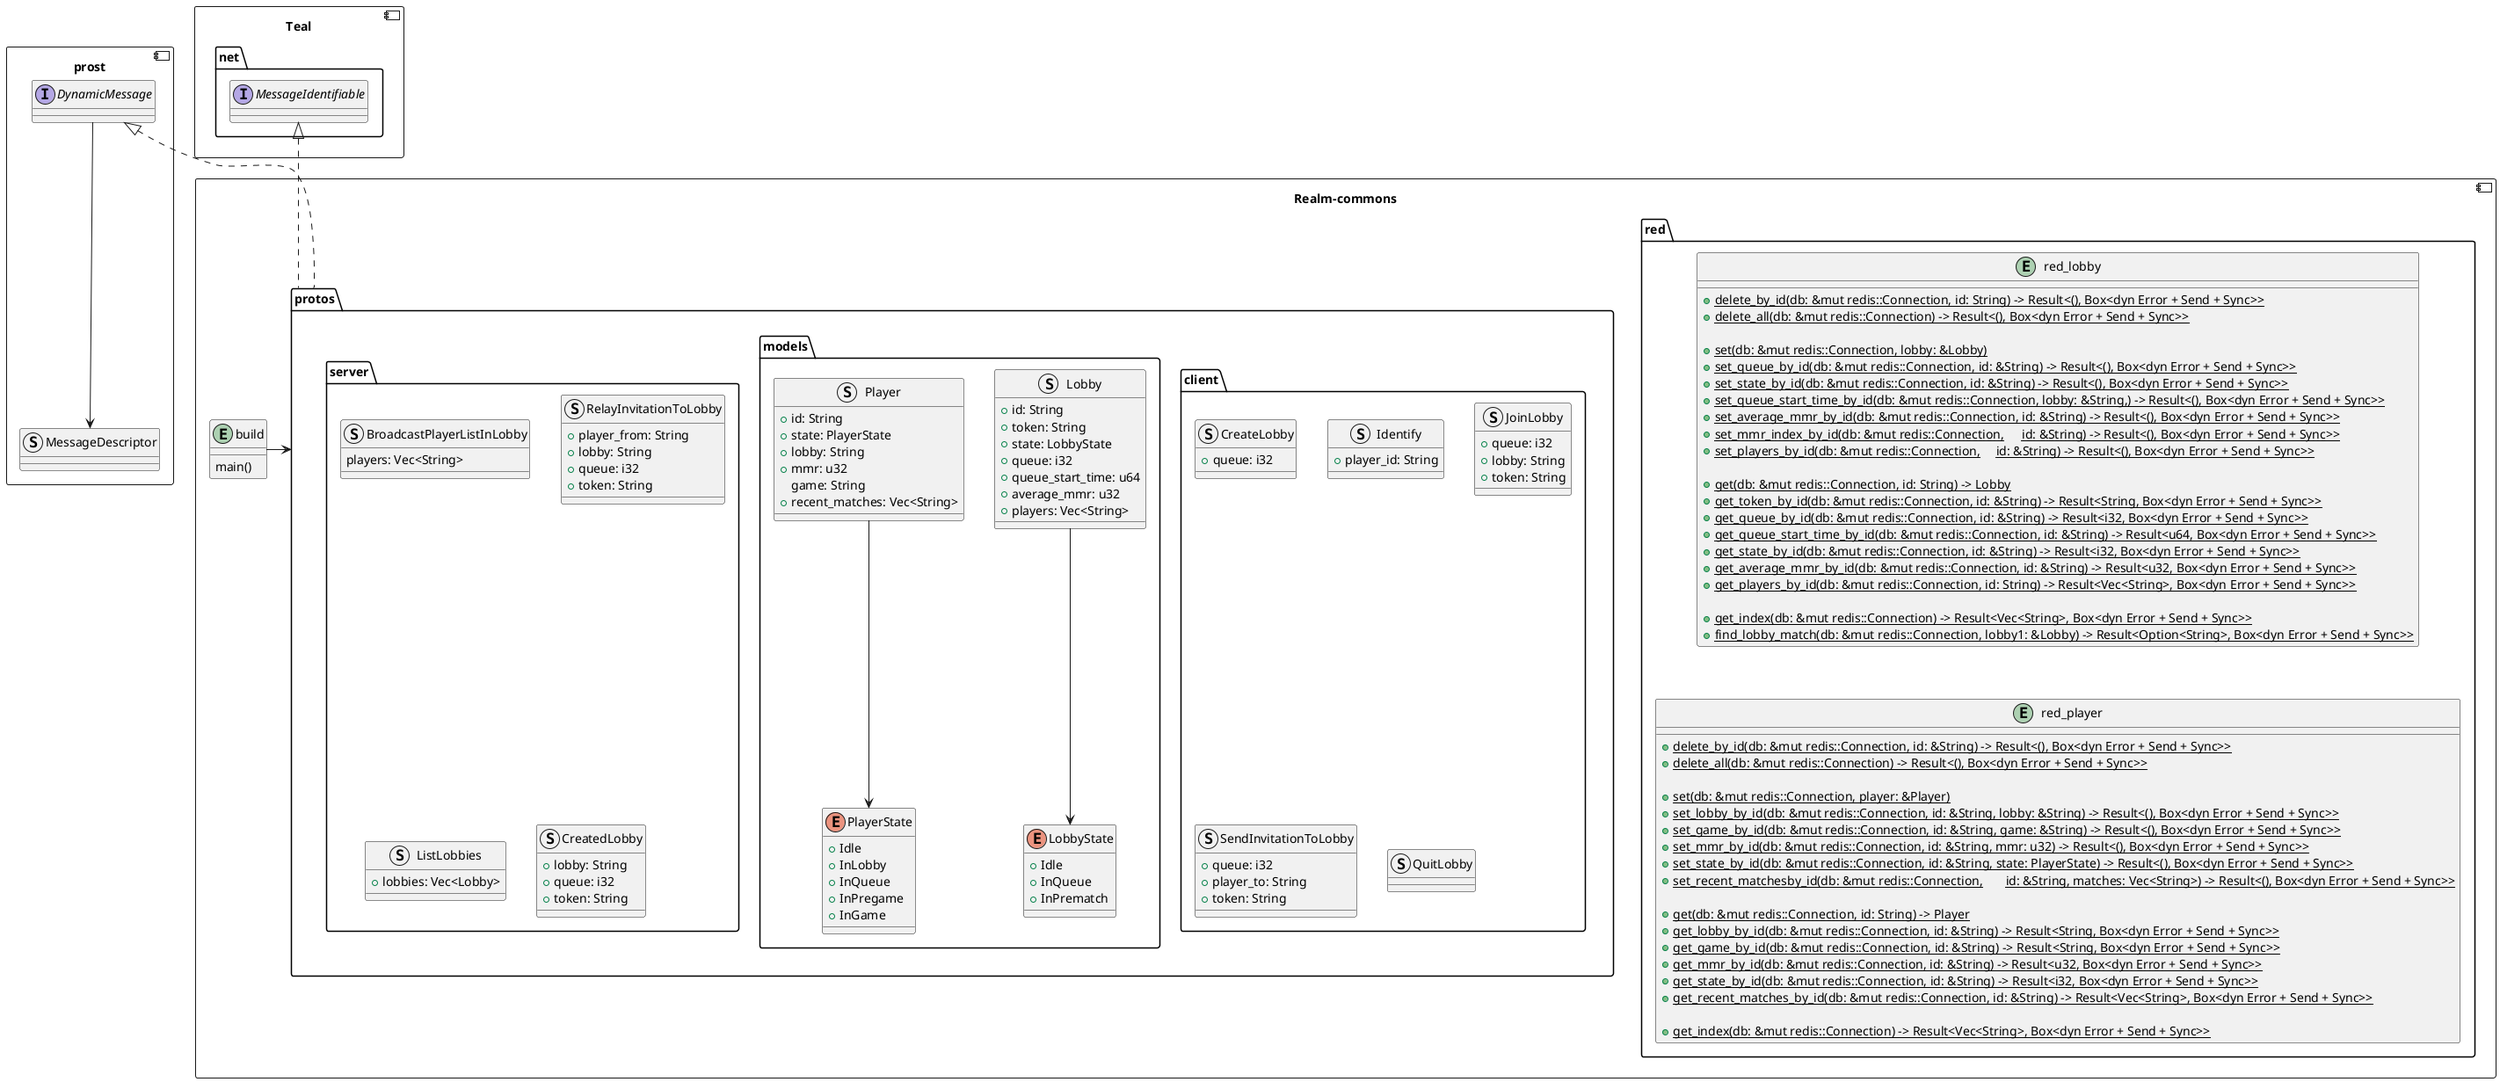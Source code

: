 @startuml Teal

component prost {
	interface "DynamicMessage" as p_dn {}
	struct "MessageDescriptor" as p_md {}
	p_dn --> p_md
}
component Teal {
	package net {
		interface "MessageIdentifiable" as mi
	}
}
component Realm-commons {
	entity build {
		main()
	}
	package red {
		entity red_lobby {
			{static} +delete_by_id(db: &mut redis::Connection, id: String) -> Result<(), Box<dyn Error + Send + Sync>>
			{static} +delete_all(db: &mut redis::Connection) -> Result<(), Box<dyn Error + Send + Sync>>

			{static} +set(db: &mut redis::Connection, lobby: &Lobby)
			{static} +set_queue_by_id(db: &mut redis::Connection, id: &String) -> Result<(), Box<dyn Error + Send + Sync>>
			{static} +set_state_by_id(db: &mut redis::Connection, id: &String) -> Result<(), Box<dyn Error + Send + Sync>>
			{static} +set_queue_start_time_by_id(db: &mut redis::Connection, lobby: &String,) -> Result<(), Box<dyn Error + Send + Sync>>
			{static} +set_average_mmr_by_id(db: &mut redis::Connection, id: &String) -> Result<(), Box<dyn Error + Send + Sync>>
			{static} +set_mmr_index_by_id(db: &mut redis::Connection,	id: &String) -> Result<(), Box<dyn Error + Send + Sync>>
			{static} +set_players_by_id(db: &mut redis::Connection,	id: &String) -> Result<(), Box<dyn Error + Send + Sync>>

			{static} +get(db: &mut redis::Connection, id: String) -> Lobby
			{static} +get_token_by_id(db: &mut redis::Connection, id: &String) -> Result<String, Box<dyn Error + Send + Sync>>
			{static} +get_queue_by_id(db: &mut redis::Connection, id: &String) -> Result<i32, Box<dyn Error + Send + Sync>>
			{static} +get_queue_start_time_by_id(db: &mut redis::Connection, id: &String) -> Result<u64, Box<dyn Error + Send + Sync>>
			{static} +get_state_by_id(db: &mut redis::Connection, id: &String) -> Result<i32, Box<dyn Error + Send + Sync>>
			{static} +get_average_mmr_by_id(db: &mut redis::Connection, id: &String) -> Result<u32, Box<dyn Error + Send + Sync>>
			{static} +get_players_by_id(db: &mut redis::Connection, id: String) -> Result<Vec<String>, Box<dyn Error + Send + Sync>>

			{static} +get_index(db: &mut redis::Connection) -> Result<Vec<String>, Box<dyn Error + Send + Sync>>
			{static} +find_lobby_match(db: &mut redis::Connection, lobby1: &Lobby) -> Result<Option<String>, Box<dyn Error + Send + Sync>>
		}
		entity red_player {
			{static} +delete_by_id(db: &mut redis::Connection, id: &String) -> Result<(), Box<dyn Error + Send + Sync>>
			{static} +delete_all(db: &mut redis::Connection) -> Result<(), Box<dyn Error + Send + Sync>>

			{static} +set(db: &mut redis::Connection, player: &Player)
			{static} +set_lobby_by_id(db: &mut redis::Connection, id: &String, lobby: &String) -> Result<(), Box<dyn Error + Send + Sync>>
			{static} +set_game_by_id(db: &mut redis::Connection, id: &String, game: &String) -> Result<(), Box<dyn Error + Send + Sync>>
			{static} +set_mmr_by_id(db: &mut redis::Connection, id: &String, mmr: u32) -> Result<(), Box<dyn Error + Send + Sync>>
			{static} +set_state_by_id(db: &mut redis::Connection, id: &String, state: PlayerState) -> Result<(), Box<dyn Error + Send + Sync>>
			{static} +set_recent_matchesby_id(db: &mut redis::Connection,	id: &String, matches: Vec<String>) -> Result<(), Box<dyn Error + Send + Sync>>

			{static} +get(db: &mut redis::Connection, id: String) -> Player
			{static} +get_lobby_by_id(db: &mut redis::Connection, id: &String) -> Result<String, Box<dyn Error + Send + Sync>>
			{static} +get_game_by_id(db: &mut redis::Connection, id: &String) -> Result<String, Box<dyn Error + Send + Sync>>
			{static} +get_mmr_by_id(db: &mut redis::Connection, id: &String) -> Result<u32, Box<dyn Error + Send + Sync>>
			{static} +get_state_by_id(db: &mut redis::Connection, id: &String) -> Result<i32, Box<dyn Error + Send + Sync>>
			{static} +get_recent_matches_by_id(db: &mut redis::Connection, id: &String) -> Result<Vec<String>, Box<dyn Error + Send + Sync>>

			{static} +get_index(db: &mut redis::Connection) -> Result<Vec<String>, Box<dyn Error + Send + Sync>>
		}
		red_lobby -[hidden]- red_player
	}
	package protos {
		package client {
			struct CreateLobby {
				+queue: i32
			}
			struct Identify {
				+player_id: String
			}
			struct JoinLobby {
				+queue: i32
				+lobby: String
				+token: String
			}
			struct SendInvitationToLobby {
				+queue: i32
				+player_to: String
				+token: String
			}
			struct QuitLobby {}
		}
		package models {
			struct Lobby {
				+id: String
				+token: String
				+state: LobbyState
				+queue: i32
				+queue_start_time: u64
				+average_mmr: u32
				+players: Vec<String>
			}
			enum LobbyState {
				+Idle
				+InQueue
				+InPrematch
			}
			Lobby -down-> LobbyState
			struct Player {
				+id: String
				+state: PlayerState
				+lobby: String
				+mmr: u32
				game: String
				+recent_matches: Vec<String>
			}
			enum PlayerState {
				+Idle
				+InLobby
				+InQueue
				+InPregame
				+InGame
			}
			Player -down-> PlayerState
		}
		package server {
			struct BroadcastPlayerListInLobby {
				players: Vec<String>
			}
			struct RelayInvitationToLobby {
				+player_from: String
				+lobby: String
				+queue: i32
				+token: String
			}
			struct ListLobbies {
				+lobbies: Vec<Lobby>
			}
			struct CreatedLobby {
				+lobby: String
				+queue: i32
				+token: String
			}
		}
	}
	protos .up.|> mi
	protos .up.|> p_dn
	build -> protos
}
@enduml
